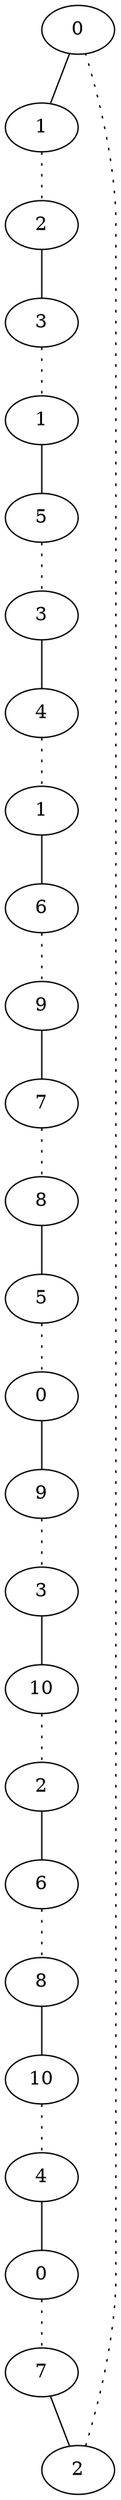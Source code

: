 graph {
a0 -- a1;
a1 -- a2 [style=dotted];
a2 -- a3;
a3 -- a4 [style=dotted];
a4 -- a5;
a5 -- a6 [style=dotted];
a6 -- a7;
a7 -- a8 [style=dotted];
a8 -- a9;
a9 -- a10 [style=dotted];
a10 -- a11;
a11 -- a12 [style=dotted];
a12 -- a13;
a13 -- a14 [style=dotted];
a14 -- a15;
a15 -- a16 [style=dotted];
a16 -- a17;
a17 -- a18 [style=dotted];
a18 -- a19;
a19 -- a20 [style=dotted];
a20 -- a21;
a21 -- a22 [style=dotted];
a22 -- a23;
a23 -- a24 [style=dotted];
a24 -- a25;
a25 -- a0 [style=dotted];
a0[label=0];
a1[label=1];
a2[label=2];
a3[label=3];
a4[label=1];
a5[label=5];
a6[label=3];
a7[label=4];
a8[label=1];
a9[label=6];
a10[label=9];
a11[label=7];
a12[label=8];
a13[label=5];
a14[label=0];
a15[label=9];
a16[label=3];
a17[label=10];
a18[label=2];
a19[label=6];
a20[label=8];
a21[label=10];
a22[label=4];
a23[label=0];
a24[label=7];
a25[label=2];
}
